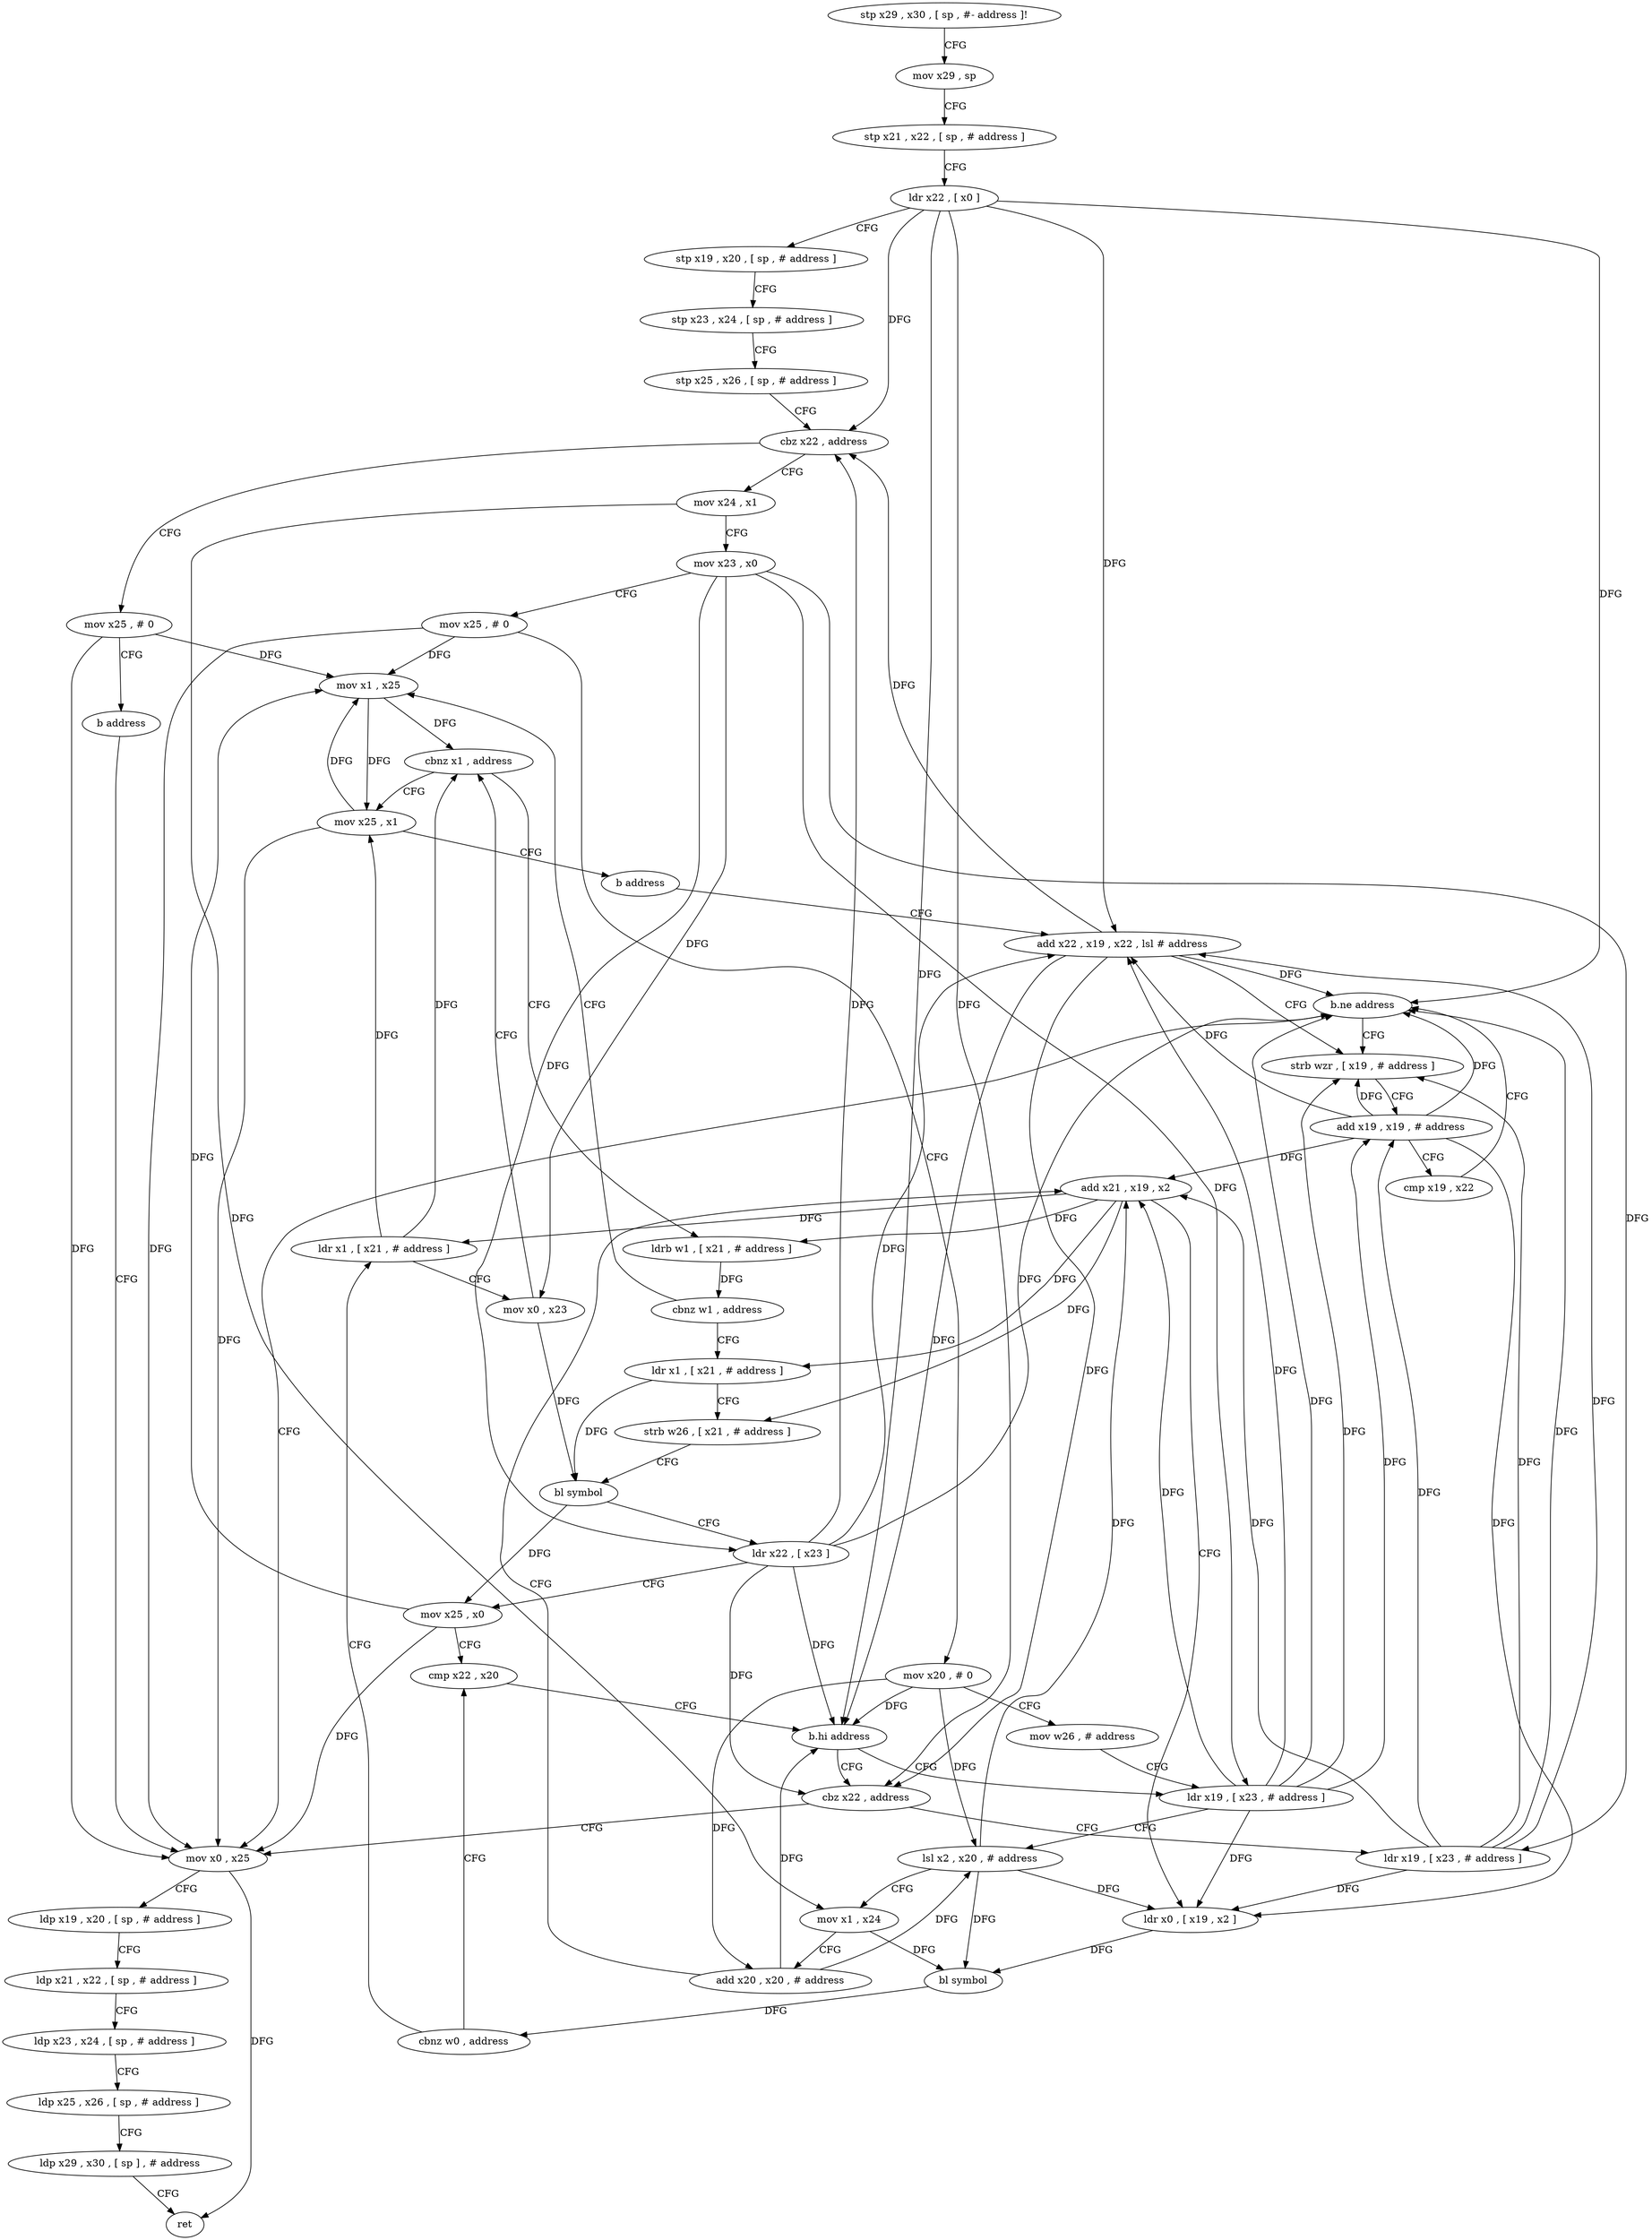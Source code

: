 digraph "func" {
"144768" [label = "stp x29 , x30 , [ sp , #- address ]!" ]
"144772" [label = "mov x29 , sp" ]
"144776" [label = "stp x21 , x22 , [ sp , # address ]" ]
"144780" [label = "ldr x22 , [ x0 ]" ]
"144784" [label = "stp x19 , x20 , [ sp , # address ]" ]
"144788" [label = "stp x23 , x24 , [ sp , # address ]" ]
"144792" [label = "stp x25 , x26 , [ sp , # address ]" ]
"144796" [label = "cbz x22 , address" ]
"144972" [label = "mov x25 , # 0" ]
"144800" [label = "mov x24 , x1" ]
"144976" [label = "b address" ]
"144928" [label = "mov x0 , x25" ]
"144804" [label = "mov x23 , x0" ]
"144808" [label = "mov x25 , # 0" ]
"144812" [label = "mov x20 , # 0" ]
"144816" [label = "mov w26 , # address" ]
"144820" [label = "ldr x19 , [ x23 , # address ]" ]
"144932" [label = "ldp x19 , x20 , [ sp , # address ]" ]
"144936" [label = "ldp x21 , x22 , [ sp , # address ]" ]
"144940" [label = "ldp x23 , x24 , [ sp , # address ]" ]
"144944" [label = "ldp x25 , x26 , [ sp , # address ]" ]
"144948" [label = "ldp x29 , x30 , [ sp ] , # address" ]
"144952" [label = "ret" ]
"144892" [label = "cmp x22 , x20" ]
"144896" [label = "b.hi address" ]
"144900" [label = "cbz x22 , address" ]
"144852" [label = "ldr x1 , [ x21 , # address ]" ]
"144856" [label = "mov x0 , x23" ]
"144860" [label = "cbnz x1 , address" ]
"144964" [label = "mov x25 , x1" ]
"144864" [label = "ldrb w1 , [ x21 , # address ]" ]
"144824" [label = "lsl x2 , x20 , # address" ]
"144828" [label = "mov x1 , x24" ]
"144832" [label = "add x20 , x20 , # address" ]
"144836" [label = "add x21 , x19 , x2" ]
"144840" [label = "ldr x0 , [ x19 , x2 ]" ]
"144844" [label = "bl symbol" ]
"144848" [label = "cbnz w0 , address" ]
"144904" [label = "ldr x19 , [ x23 , # address ]" ]
"144968" [label = "b address" ]
"144908" [label = "add x22 , x19 , x22 , lsl # address" ]
"144868" [label = "cbnz w1 , address" ]
"144960" [label = "mov x1 , x25" ]
"144872" [label = "ldr x1 , [ x21 , # address ]" ]
"144912" [label = "strb wzr , [ x19 , # address ]" ]
"144876" [label = "strb w26 , [ x21 , # address ]" ]
"144880" [label = "bl symbol" ]
"144884" [label = "ldr x22 , [ x23 ]" ]
"144888" [label = "mov x25 , x0" ]
"144916" [label = "add x19 , x19 , # address" ]
"144920" [label = "cmp x19 , x22" ]
"144924" [label = "b.ne address" ]
"144768" -> "144772" [ label = "CFG" ]
"144772" -> "144776" [ label = "CFG" ]
"144776" -> "144780" [ label = "CFG" ]
"144780" -> "144784" [ label = "CFG" ]
"144780" -> "144796" [ label = "DFG" ]
"144780" -> "144896" [ label = "DFG" ]
"144780" -> "144900" [ label = "DFG" ]
"144780" -> "144908" [ label = "DFG" ]
"144780" -> "144924" [ label = "DFG" ]
"144784" -> "144788" [ label = "CFG" ]
"144788" -> "144792" [ label = "CFG" ]
"144792" -> "144796" [ label = "CFG" ]
"144796" -> "144972" [ label = "CFG" ]
"144796" -> "144800" [ label = "CFG" ]
"144972" -> "144976" [ label = "CFG" ]
"144972" -> "144928" [ label = "DFG" ]
"144972" -> "144960" [ label = "DFG" ]
"144800" -> "144804" [ label = "CFG" ]
"144800" -> "144828" [ label = "DFG" ]
"144976" -> "144928" [ label = "CFG" ]
"144928" -> "144932" [ label = "CFG" ]
"144928" -> "144952" [ label = "DFG" ]
"144804" -> "144808" [ label = "CFG" ]
"144804" -> "144820" [ label = "DFG" ]
"144804" -> "144856" [ label = "DFG" ]
"144804" -> "144904" [ label = "DFG" ]
"144804" -> "144884" [ label = "DFG" ]
"144808" -> "144812" [ label = "CFG" ]
"144808" -> "144928" [ label = "DFG" ]
"144808" -> "144960" [ label = "DFG" ]
"144812" -> "144816" [ label = "CFG" ]
"144812" -> "144824" [ label = "DFG" ]
"144812" -> "144832" [ label = "DFG" ]
"144812" -> "144896" [ label = "DFG" ]
"144816" -> "144820" [ label = "CFG" ]
"144820" -> "144824" [ label = "CFG" ]
"144820" -> "144836" [ label = "DFG" ]
"144820" -> "144840" [ label = "DFG" ]
"144820" -> "144908" [ label = "DFG" ]
"144820" -> "144912" [ label = "DFG" ]
"144820" -> "144916" [ label = "DFG" ]
"144820" -> "144924" [ label = "DFG" ]
"144932" -> "144936" [ label = "CFG" ]
"144936" -> "144940" [ label = "CFG" ]
"144940" -> "144944" [ label = "CFG" ]
"144944" -> "144948" [ label = "CFG" ]
"144948" -> "144952" [ label = "CFG" ]
"144892" -> "144896" [ label = "CFG" ]
"144896" -> "144820" [ label = "CFG" ]
"144896" -> "144900" [ label = "CFG" ]
"144900" -> "144928" [ label = "CFG" ]
"144900" -> "144904" [ label = "CFG" ]
"144852" -> "144856" [ label = "CFG" ]
"144852" -> "144860" [ label = "DFG" ]
"144852" -> "144964" [ label = "DFG" ]
"144856" -> "144860" [ label = "CFG" ]
"144856" -> "144880" [ label = "DFG" ]
"144860" -> "144964" [ label = "CFG" ]
"144860" -> "144864" [ label = "CFG" ]
"144964" -> "144968" [ label = "CFG" ]
"144964" -> "144928" [ label = "DFG" ]
"144964" -> "144960" [ label = "DFG" ]
"144864" -> "144868" [ label = "DFG" ]
"144824" -> "144828" [ label = "CFG" ]
"144824" -> "144836" [ label = "DFG" ]
"144824" -> "144840" [ label = "DFG" ]
"144824" -> "144844" [ label = "DFG" ]
"144828" -> "144832" [ label = "CFG" ]
"144828" -> "144844" [ label = "DFG" ]
"144832" -> "144836" [ label = "CFG" ]
"144832" -> "144824" [ label = "DFG" ]
"144832" -> "144896" [ label = "DFG" ]
"144836" -> "144840" [ label = "CFG" ]
"144836" -> "144852" [ label = "DFG" ]
"144836" -> "144864" [ label = "DFG" ]
"144836" -> "144872" [ label = "DFG" ]
"144836" -> "144876" [ label = "DFG" ]
"144840" -> "144844" [ label = "DFG" ]
"144844" -> "144848" [ label = "DFG" ]
"144848" -> "144892" [ label = "CFG" ]
"144848" -> "144852" [ label = "CFG" ]
"144904" -> "144908" [ label = "DFG" ]
"144904" -> "144836" [ label = "DFG" ]
"144904" -> "144840" [ label = "DFG" ]
"144904" -> "144912" [ label = "DFG" ]
"144904" -> "144916" [ label = "DFG" ]
"144904" -> "144924" [ label = "DFG" ]
"144968" -> "144908" [ label = "CFG" ]
"144908" -> "144912" [ label = "CFG" ]
"144908" -> "144796" [ label = "DFG" ]
"144908" -> "144900" [ label = "DFG" ]
"144908" -> "144896" [ label = "DFG" ]
"144908" -> "144924" [ label = "DFG" ]
"144868" -> "144960" [ label = "CFG" ]
"144868" -> "144872" [ label = "CFG" ]
"144960" -> "144964" [ label = "DFG" ]
"144960" -> "144860" [ label = "DFG" ]
"144872" -> "144876" [ label = "CFG" ]
"144872" -> "144880" [ label = "DFG" ]
"144912" -> "144916" [ label = "CFG" ]
"144876" -> "144880" [ label = "CFG" ]
"144880" -> "144884" [ label = "CFG" ]
"144880" -> "144888" [ label = "DFG" ]
"144884" -> "144888" [ label = "CFG" ]
"144884" -> "144796" [ label = "DFG" ]
"144884" -> "144900" [ label = "DFG" ]
"144884" -> "144908" [ label = "DFG" ]
"144884" -> "144896" [ label = "DFG" ]
"144884" -> "144924" [ label = "DFG" ]
"144888" -> "144892" [ label = "CFG" ]
"144888" -> "144928" [ label = "DFG" ]
"144888" -> "144960" [ label = "DFG" ]
"144916" -> "144920" [ label = "CFG" ]
"144916" -> "144912" [ label = "DFG" ]
"144916" -> "144836" [ label = "DFG" ]
"144916" -> "144840" [ label = "DFG" ]
"144916" -> "144908" [ label = "DFG" ]
"144916" -> "144924" [ label = "DFG" ]
"144920" -> "144924" [ label = "CFG" ]
"144924" -> "144912" [ label = "CFG" ]
"144924" -> "144928" [ label = "CFG" ]
}
